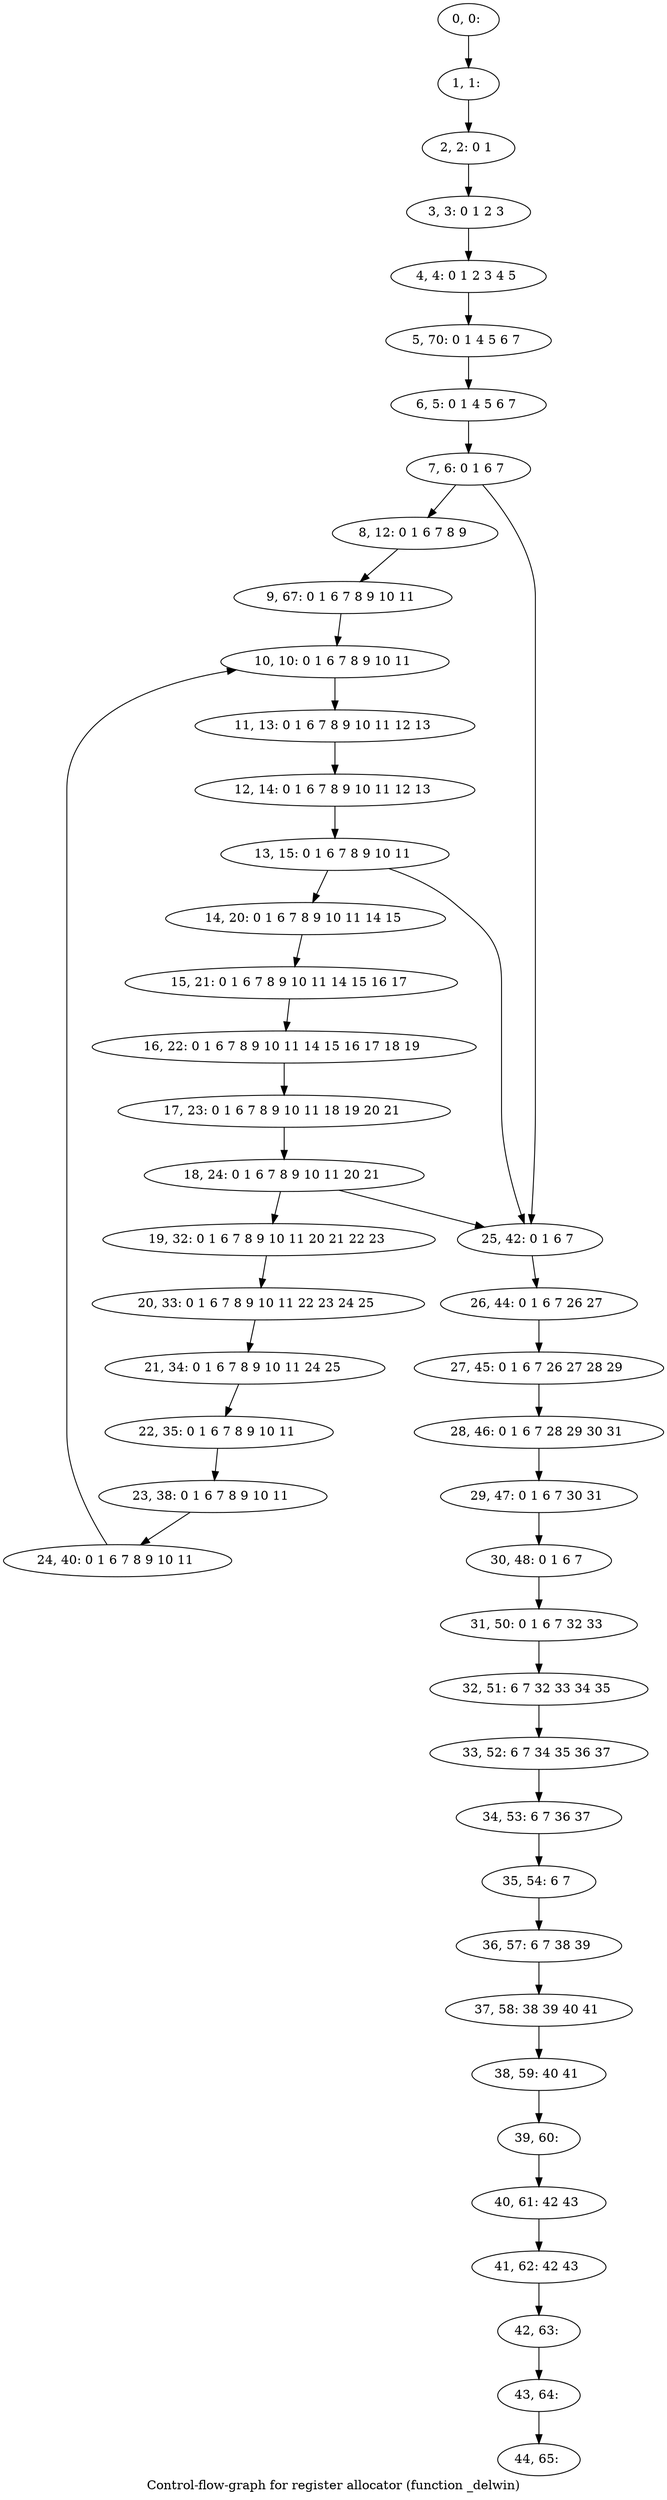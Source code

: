 digraph G {
graph [label="Control-flow-graph for register allocator (function _delwin)"]
0[label="0, 0: "];
1[label="1, 1: "];
2[label="2, 2: 0 1 "];
3[label="3, 3: 0 1 2 3 "];
4[label="4, 4: 0 1 2 3 4 5 "];
5[label="5, 70: 0 1 4 5 6 7 "];
6[label="6, 5: 0 1 4 5 6 7 "];
7[label="7, 6: 0 1 6 7 "];
8[label="8, 12: 0 1 6 7 8 9 "];
9[label="9, 67: 0 1 6 7 8 9 10 11 "];
10[label="10, 10: 0 1 6 7 8 9 10 11 "];
11[label="11, 13: 0 1 6 7 8 9 10 11 12 13 "];
12[label="12, 14: 0 1 6 7 8 9 10 11 12 13 "];
13[label="13, 15: 0 1 6 7 8 9 10 11 "];
14[label="14, 20: 0 1 6 7 8 9 10 11 14 15 "];
15[label="15, 21: 0 1 6 7 8 9 10 11 14 15 16 17 "];
16[label="16, 22: 0 1 6 7 8 9 10 11 14 15 16 17 18 19 "];
17[label="17, 23: 0 1 6 7 8 9 10 11 18 19 20 21 "];
18[label="18, 24: 0 1 6 7 8 9 10 11 20 21 "];
19[label="19, 32: 0 1 6 7 8 9 10 11 20 21 22 23 "];
20[label="20, 33: 0 1 6 7 8 9 10 11 22 23 24 25 "];
21[label="21, 34: 0 1 6 7 8 9 10 11 24 25 "];
22[label="22, 35: 0 1 6 7 8 9 10 11 "];
23[label="23, 38: 0 1 6 7 8 9 10 11 "];
24[label="24, 40: 0 1 6 7 8 9 10 11 "];
25[label="25, 42: 0 1 6 7 "];
26[label="26, 44: 0 1 6 7 26 27 "];
27[label="27, 45: 0 1 6 7 26 27 28 29 "];
28[label="28, 46: 0 1 6 7 28 29 30 31 "];
29[label="29, 47: 0 1 6 7 30 31 "];
30[label="30, 48: 0 1 6 7 "];
31[label="31, 50: 0 1 6 7 32 33 "];
32[label="32, 51: 6 7 32 33 34 35 "];
33[label="33, 52: 6 7 34 35 36 37 "];
34[label="34, 53: 6 7 36 37 "];
35[label="35, 54: 6 7 "];
36[label="36, 57: 6 7 38 39 "];
37[label="37, 58: 38 39 40 41 "];
38[label="38, 59: 40 41 "];
39[label="39, 60: "];
40[label="40, 61: 42 43 "];
41[label="41, 62: 42 43 "];
42[label="42, 63: "];
43[label="43, 64: "];
44[label="44, 65: "];
0->1 ;
1->2 ;
2->3 ;
3->4 ;
4->5 ;
5->6 ;
6->7 ;
7->8 ;
7->25 ;
8->9 ;
9->10 ;
10->11 ;
11->12 ;
12->13 ;
13->14 ;
13->25 ;
14->15 ;
15->16 ;
16->17 ;
17->18 ;
18->19 ;
18->25 ;
19->20 ;
20->21 ;
21->22 ;
22->23 ;
23->24 ;
24->10 ;
25->26 ;
26->27 ;
27->28 ;
28->29 ;
29->30 ;
30->31 ;
31->32 ;
32->33 ;
33->34 ;
34->35 ;
35->36 ;
36->37 ;
37->38 ;
38->39 ;
39->40 ;
40->41 ;
41->42 ;
42->43 ;
43->44 ;
}
